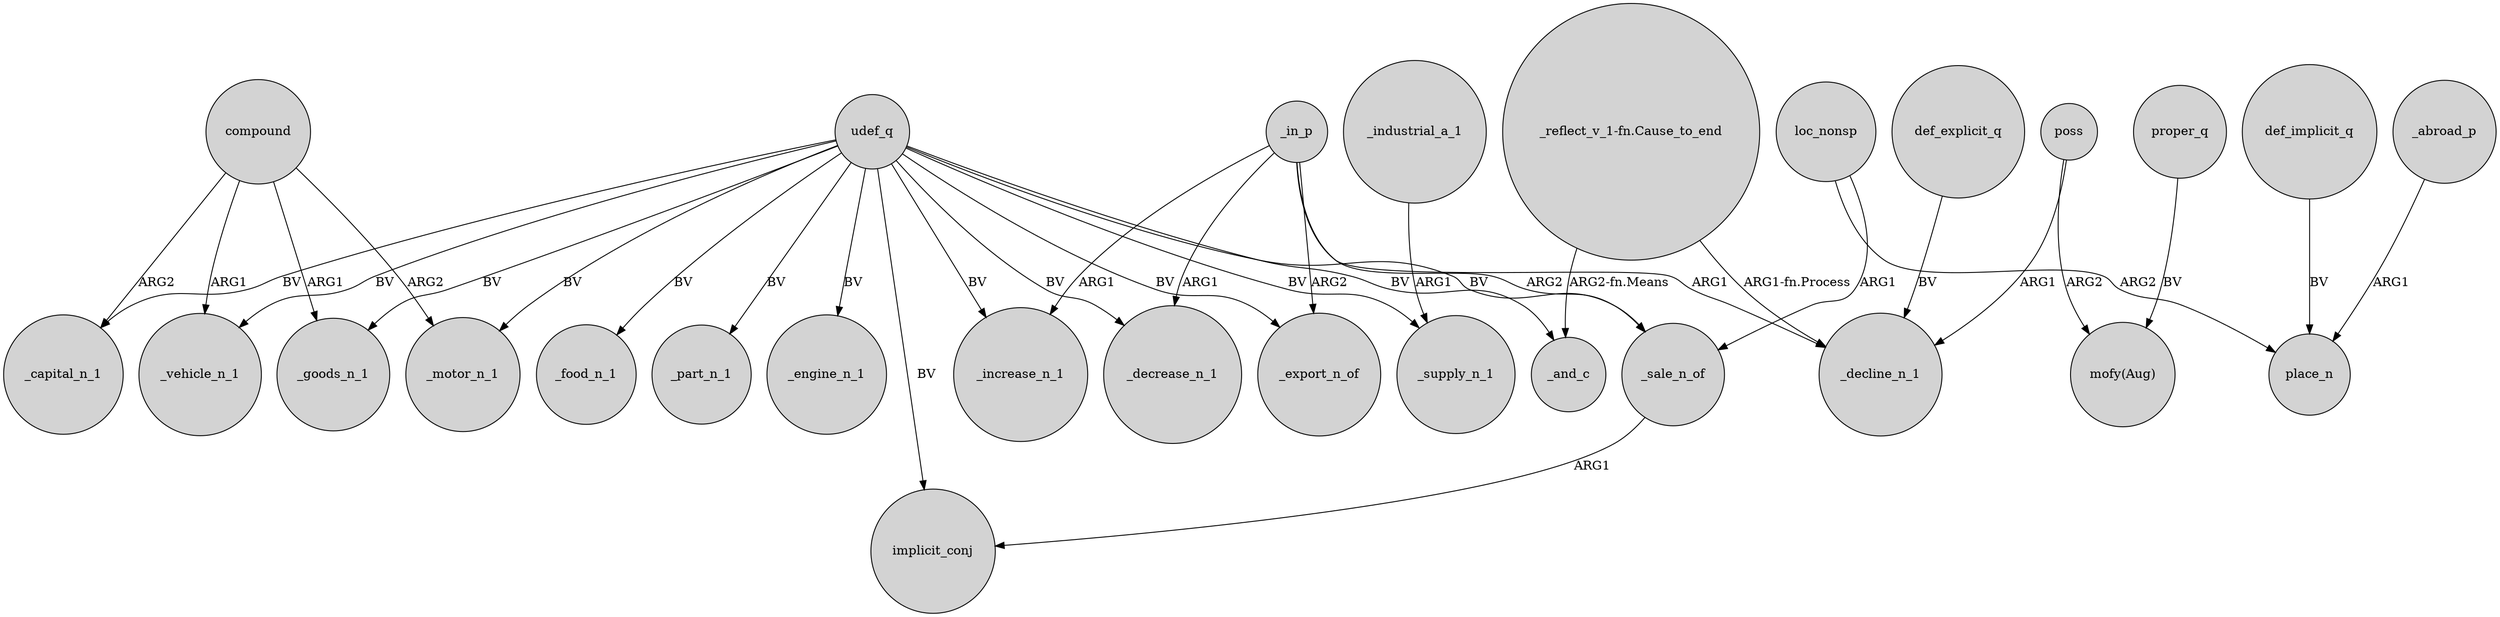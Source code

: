 digraph {
	node [shape=circle style=filled]
	udef_q -> _motor_n_1 [label=BV]
	_sale_n_of -> implicit_conj [label=ARG1]
	"_reflect_v_1-fn.Cause_to_end" -> _decline_n_1 [label="ARG1-fn.Process"]
	def_implicit_q -> place_n [label=BV]
	_in_p -> _decrease_n_1 [label=ARG1]
	_in_p -> _sale_n_of [label=ARG2]
	def_explicit_q -> _decline_n_1 [label=BV]
	proper_q -> "mofy(Aug)" [label=BV]
	udef_q -> _export_n_of [label=BV]
	_industrial_a_1 -> _supply_n_1 [label=ARG1]
	udef_q -> _sale_n_of [label=BV]
	udef_q -> _increase_n_1 [label=BV]
	udef_q -> _and_c [label=BV]
	udef_q -> _supply_n_1 [label=BV]
	_in_p -> _decline_n_1 [label=ARG1]
	udef_q -> _decrease_n_1 [label=BV]
	loc_nonsp -> _sale_n_of [label=ARG1]
	_abroad_p -> place_n [label=ARG1]
	udef_q -> _vehicle_n_1 [label=BV]
	compound -> _vehicle_n_1 [label=ARG1]
	udef_q -> _capital_n_1 [label=BV]
	compound -> _motor_n_1 [label=ARG2]
	"_reflect_v_1-fn.Cause_to_end" -> _and_c [label="ARG2-fn.Means"]
	udef_q -> _food_n_1 [label=BV]
	udef_q -> _goods_n_1 [label=BV]
	compound -> _goods_n_1 [label=ARG1]
	loc_nonsp -> place_n [label=ARG2]
	compound -> _capital_n_1 [label=ARG2]
	poss -> "mofy(Aug)" [label=ARG2]
	udef_q -> _part_n_1 [label=BV]
	_in_p -> _export_n_of [label=ARG2]
	poss -> _decline_n_1 [label=ARG1]
	udef_q -> _engine_n_1 [label=BV]
	_in_p -> _increase_n_1 [label=ARG1]
	udef_q -> implicit_conj [label=BV]
}
